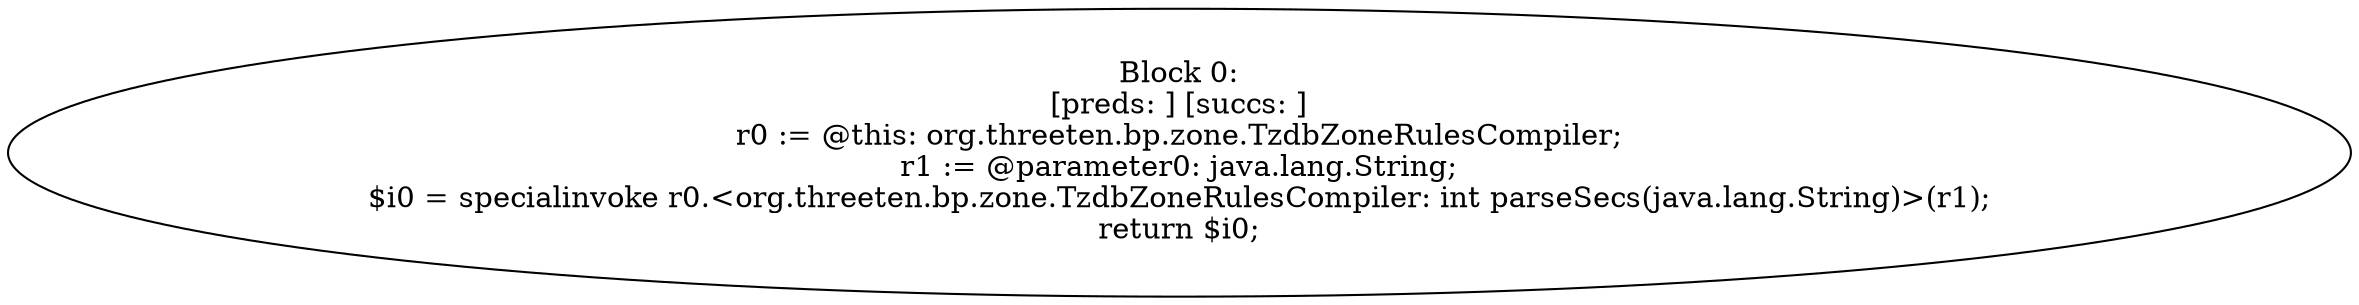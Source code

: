 digraph "unitGraph" {
    "Block 0:
[preds: ] [succs: ]
r0 := @this: org.threeten.bp.zone.TzdbZoneRulesCompiler;
r1 := @parameter0: java.lang.String;
$i0 = specialinvoke r0.<org.threeten.bp.zone.TzdbZoneRulesCompiler: int parseSecs(java.lang.String)>(r1);
return $i0;
"
}
